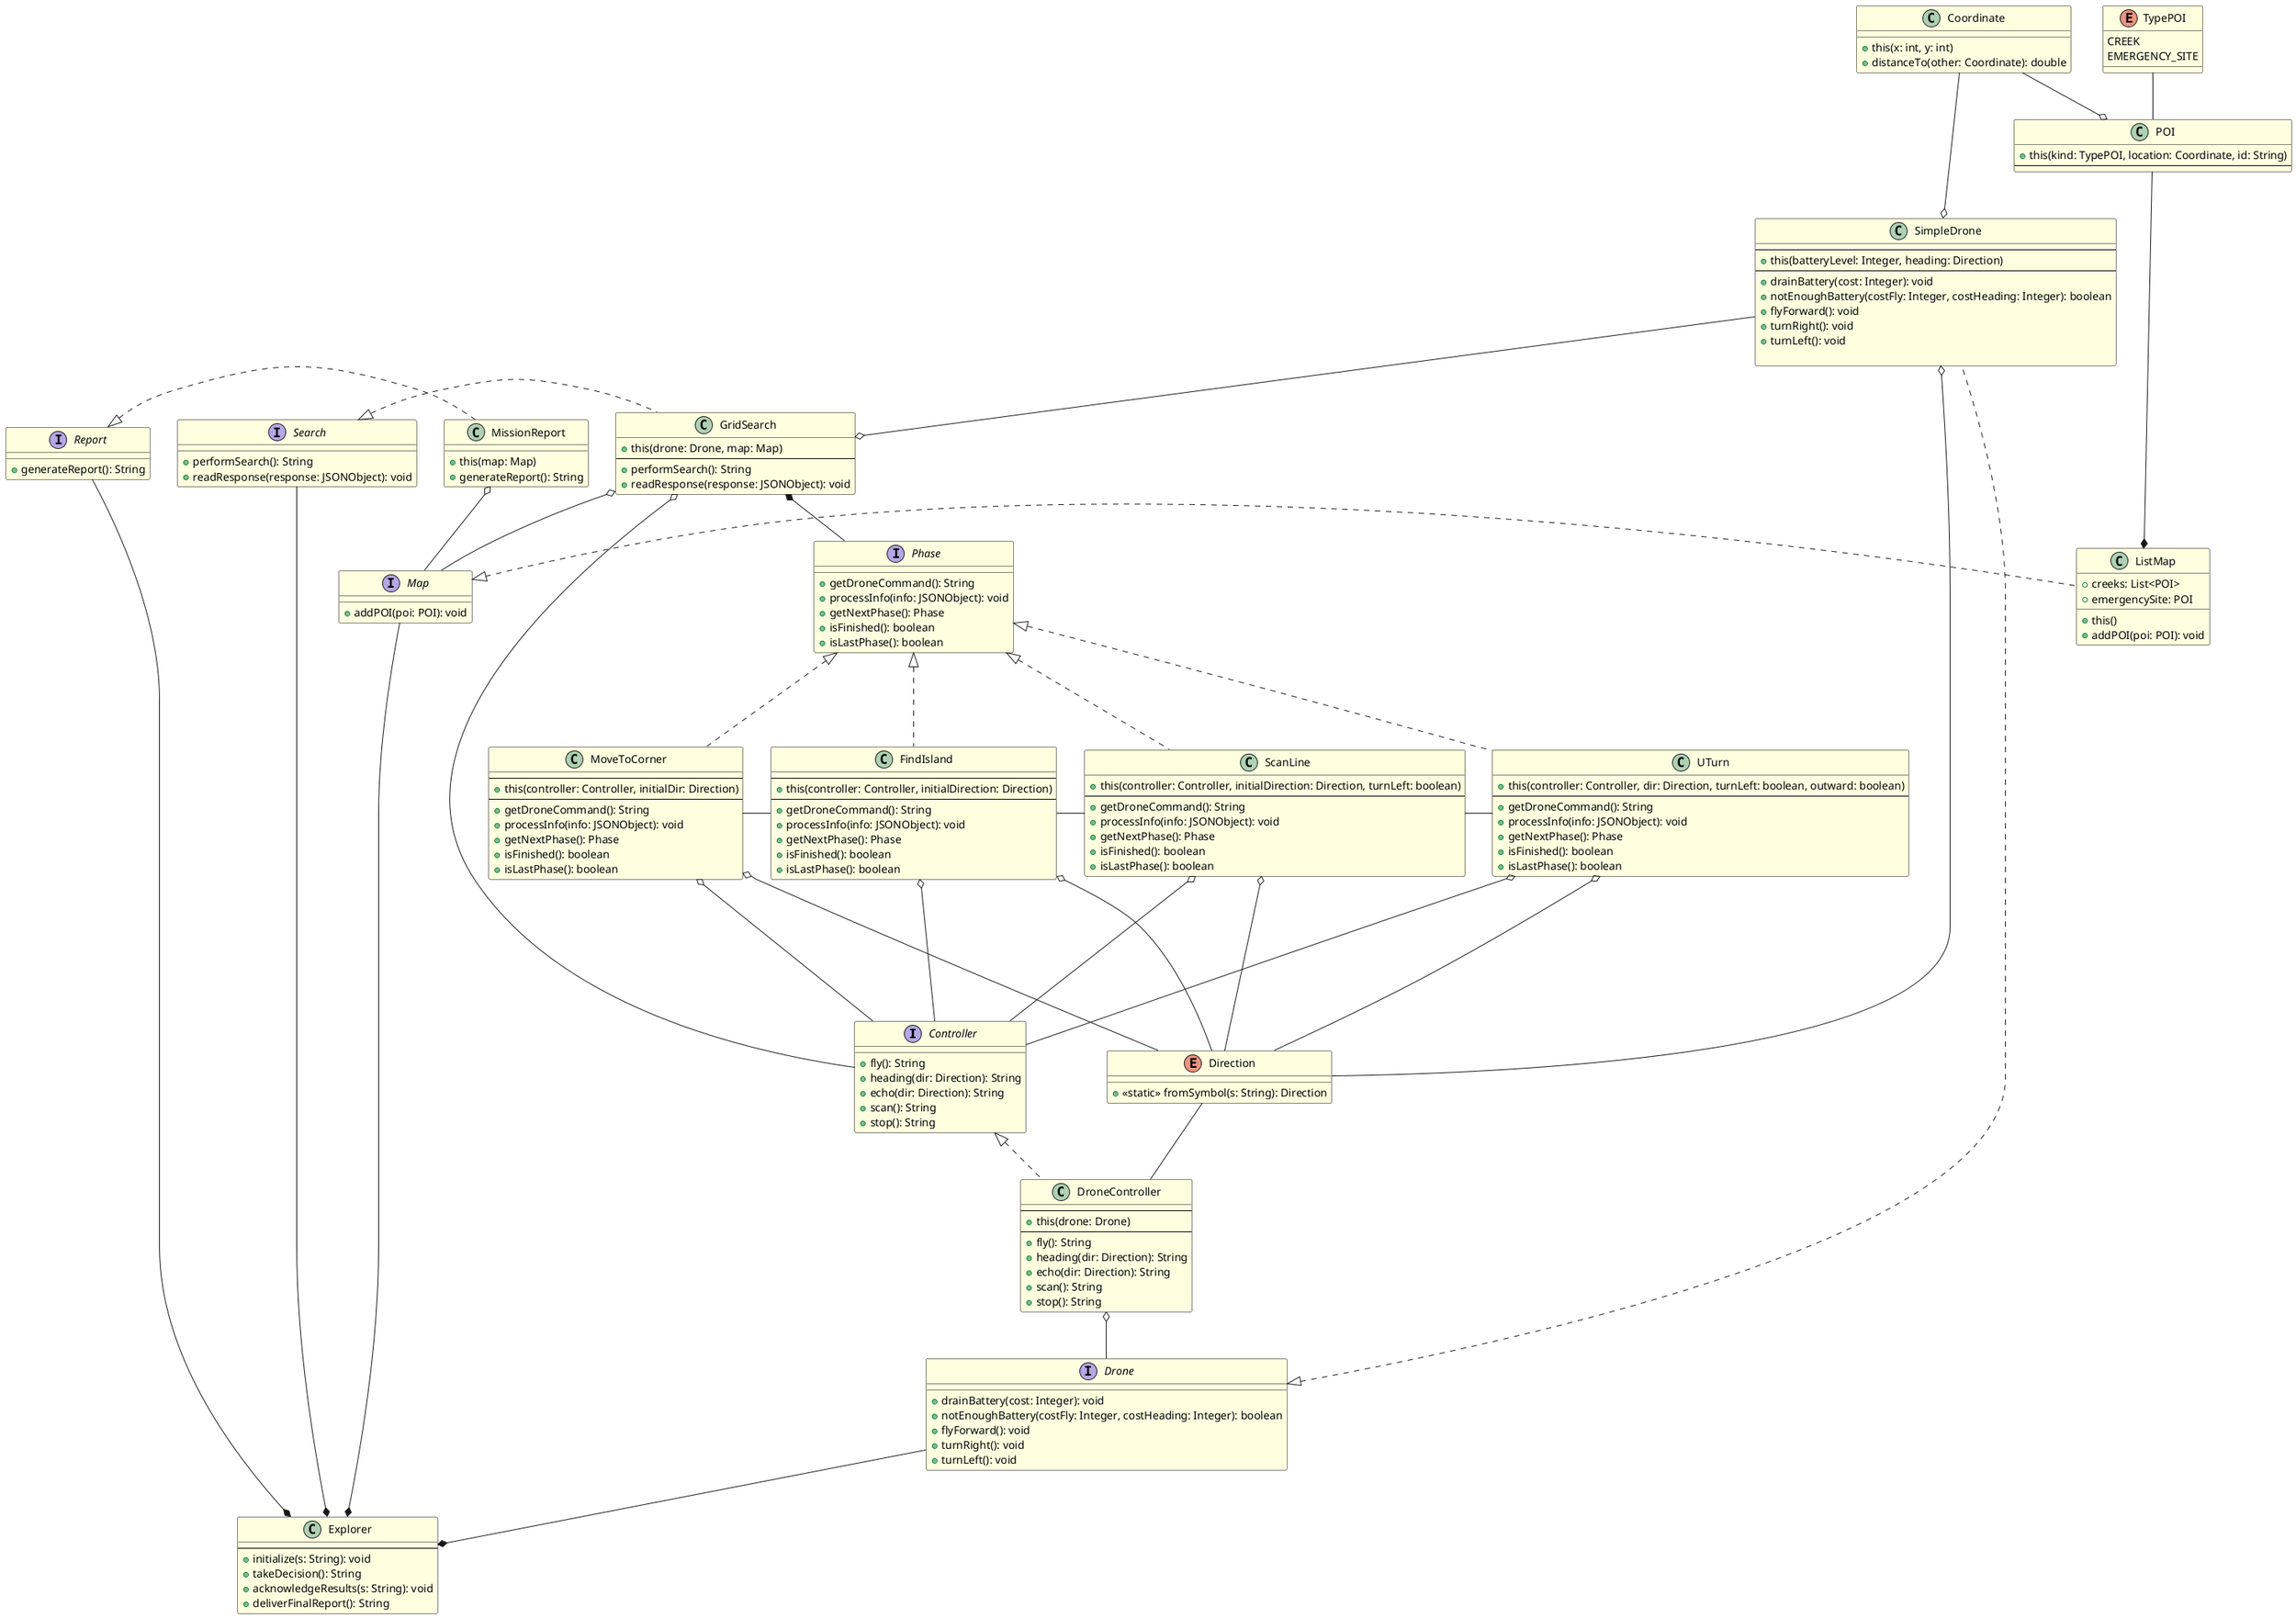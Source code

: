@startuml A2

!define MyTheme
skinparam class {
    BackgroundColor #LightYellow
    BorderColor #000000
    FontColor #000000
}

skinparam stereotypeCBackgroundColor #LightYellow
skinparam stereotypeCBorderColor #000000
skinparam stereotypeCFontColor #000000

interface Controller {
  + fly(): String
  + heading(dir: Direction): String
  + echo(dir: Direction): String
  + scan(): String
  + stop(): String
  
}

interface Drone {
'   + getBatteryLevel(): Integer
  + drainBattery(cost: Integer): void
  + notEnoughBattery(costFly: Integer, costHeading: Integer): boolean
'   + getHeading(): Direction
'   + getLocation(): Coordinate
  + flyForward(): void
  + turnRight(): void
  + turnLeft(): void
}

class DroneController {
'   - drone: Drone
  --
  + this(drone: Drone)
  --
  + fly(): String
  + heading(dir: Direction): String
  + echo(dir: Direction): String
  + scan(): String
  + stop(): String
}

class SimpleDrone {
'   - batteryLevel: Integer
'   - heading: Direction
'   - location: Coordinate
  --
  + this(batteryLevel: Integer, heading: Direction)
  --
  + drainBattery(cost: Integer): void
  + notEnoughBattery(costFly: Integer, costHeading: Integer): boolean
  + flyForward(): void
  + turnRight(): void
  + turnLeft(): void

'   + getBatteryLevel(): Integer
'   + getHeading(): Direction
'   + getLocation(): Coordinate
}

class FindIsland {
    ' - State: enum
    ' - logger: Logger
    ' - direction: Direction
    ' - atIsland: boolean
    ' - uTurnLeft: boolean
    ' - flightsToIsland: Integer
    ' - state: State
    --
    + this(controller: Controller, initialDirection: Direction)
    --
    + getDroneCommand(): String
    + processInfo(info: JSONObject): void
    + getNextPhase(): Phase
    + isFinished(): boolean
    + isLastPhase(): boolean
}

class MoveToCorner {
    ' - State: enum
    ' - logger: Logger
    ' - controller: Controller
    ' - direction: Direction
    ' - finalDirection: Direction
    ' - state: State
    ' - distanceLeft: int
    ' - distanceRight: int
    ' - distanceTraveled: int
    ' - hasReachedCorner: boolean
    --
    + this(controller: Controller, initialDir: Direction)
    --
    + getDroneCommand(): String
    + processInfo(info: JSONObject): void
    + getNextPhase(): Phase
    + isFinished(): boolean
    + isLastPhase(): boolean
}

interface Phase {
    + getDroneCommand(): String
    + processInfo(info: JSONObject): void
    + getNextPhase(): Phase
    + isFinished(): boolean
    + isLastPhase(): boolean
}

class ScanLine {
    ' - State: enum
    ' - logger: Logger
    ' - controller: Controller
    ' - direction: Direction
    ' - turnLeft: boolean
    ' - offIsland: boolean
    ' - hasMoved: boolean
    ' - moveOutwards: boolean
    ' - state: State
    ' --
    + this(controller: Controller, initialDirection: Direction, turnLeft: boolean)
    --
    + getDroneCommand(): String
    + processInfo(info: JSONObject): void
    + getNextPhase(): Phase
    + isFinished(): boolean
    + isLastPhase(): boolean
    ' - isDroneOffLand(info: JSONObject): boolean
}

class UTurn {
    ' - controller: Controller
    ' - direction: Direction
    ' - turnLeft: boolean
    ' - hasTurned: boolean
    ' - turnCount: Integer
    ' - FLY: Integer
    ' - TURN_OPPOSITE: Integer
    ' - command: String
    ' --
    + this(controller: Controller, dir: Direction, turnLeft: boolean, outward: boolean)
    --
    + getDroneCommand(): String
    + processInfo(info: JSONObject): void
    + getNextPhase(): Phase
    + isFinished(): boolean
    + isLastPhase(): boolean
    ' - turnCommand(durLeft: boolean): String
}


class Coordinate {
    ' - x: int
    ' - y: int
    ' --
    + this(x: int, y: int)
    ' --
    ' + getX(): int
    ' + getY(): int
    ' + setX(x: int): void
    ' + setY(y: int): void
    + distanceTo(other: Coordinate): double
}

enum Direction {
'   - symbol: String
'   --
'   + getSymbol(): String
'   + getRight(): Direction
'   + getLeft(): Direction
  + <<static>> fromSymbol(s: String): Direction
  
}

class ListMap {
    + creeks: List<POI>
    + emergencySite: POI
    ' --
    + this()
    ' --
    + addPOI(poi: POI): void
    ' + getEmergencySiteID(): String
    ' + getClosetCreekID(): String
}

interface Map {
    + addPOI(poi: POI): void
    ' + getEmergencySiteID(): String
    ' + getClosetCreekID(): String
}

enum TypePOI {
  CREEK
  EMERGENCY_SITE
}

class POI {
'   - kind: TypePOI
'   - location: Coordinate
'   - id: String
'   --
  + this(kind: TypePOI, location: Coordinate, id: String)
  --
'   + getKind(): TypePOI
'   + getLocation(): Coordinate
'   + getID(): String
}

class GridSearch {
'   - logger: Logger
'   - drone: Drone
'   - controller: Controller
'   - map: Map
'   - phase: Phase
'   --
  + this(drone: Drone, map: Map)
  --
  + performSearch(): String
  + readResponse(response: JSONObject): void
}

interface Search {
  + performSearch(): String
  + readResponse(response: JSONObject): void
}

class Explorer {
'   - logger: Logger
'   - drone: Drone
'   - gridSearch: Search
'   - map: Map
  --
  + initialize(s: String): void
  + takeDecision(): String
  + acknowledgeResults(s: String): void
  + deliverFinalReport(): String
}

class MissionReport{
    ' - map: Map
    ' --
    + this(map: Map)
    ' --
    + generateReport(): String
    ' - closestCreekID(): String
    ' - emergencySiteID(): String
}

interface Report{
    + generateReport(): String
}

Phase <|... MoveToCorner
Phase <|... FindIsland
Phase <|... ScanLine
Phase <|... UTurn

Report <|. MissionReport
Search <|. GridSearch
Drone <|. SimpleDrone
Map <|. ListMap

Controller <|.. DroneController

Search --* Explorer
Drone --* Explorer
Map --* Explorer
Report --* Explorer

SimpleDrone --o GridSearch
Controller --o GridSearch

Coordinate ---o SimpleDrone
Direction --o SimpleDrone

Coordinate --o POI
POI --* ListMap



GridSearch o-- Map
TypePOI -- POI
Direction -- DroneController

DroneController o-- Drone
MissionReport o-- Map
UTurn o---- Controller
UTurn o---- Direction
ScanLine o---- Controller
ScanLine o---- Direction
FindIsland o---- Controller
FindIsland o---- Direction
MoveToCorner o---- Controller
MoveToCorner o---- Direction
GridSearch *-- Phase

MoveToCorner - FindIsland
ScanLine - UTurn
FindIsland - ScanLine




@enduml